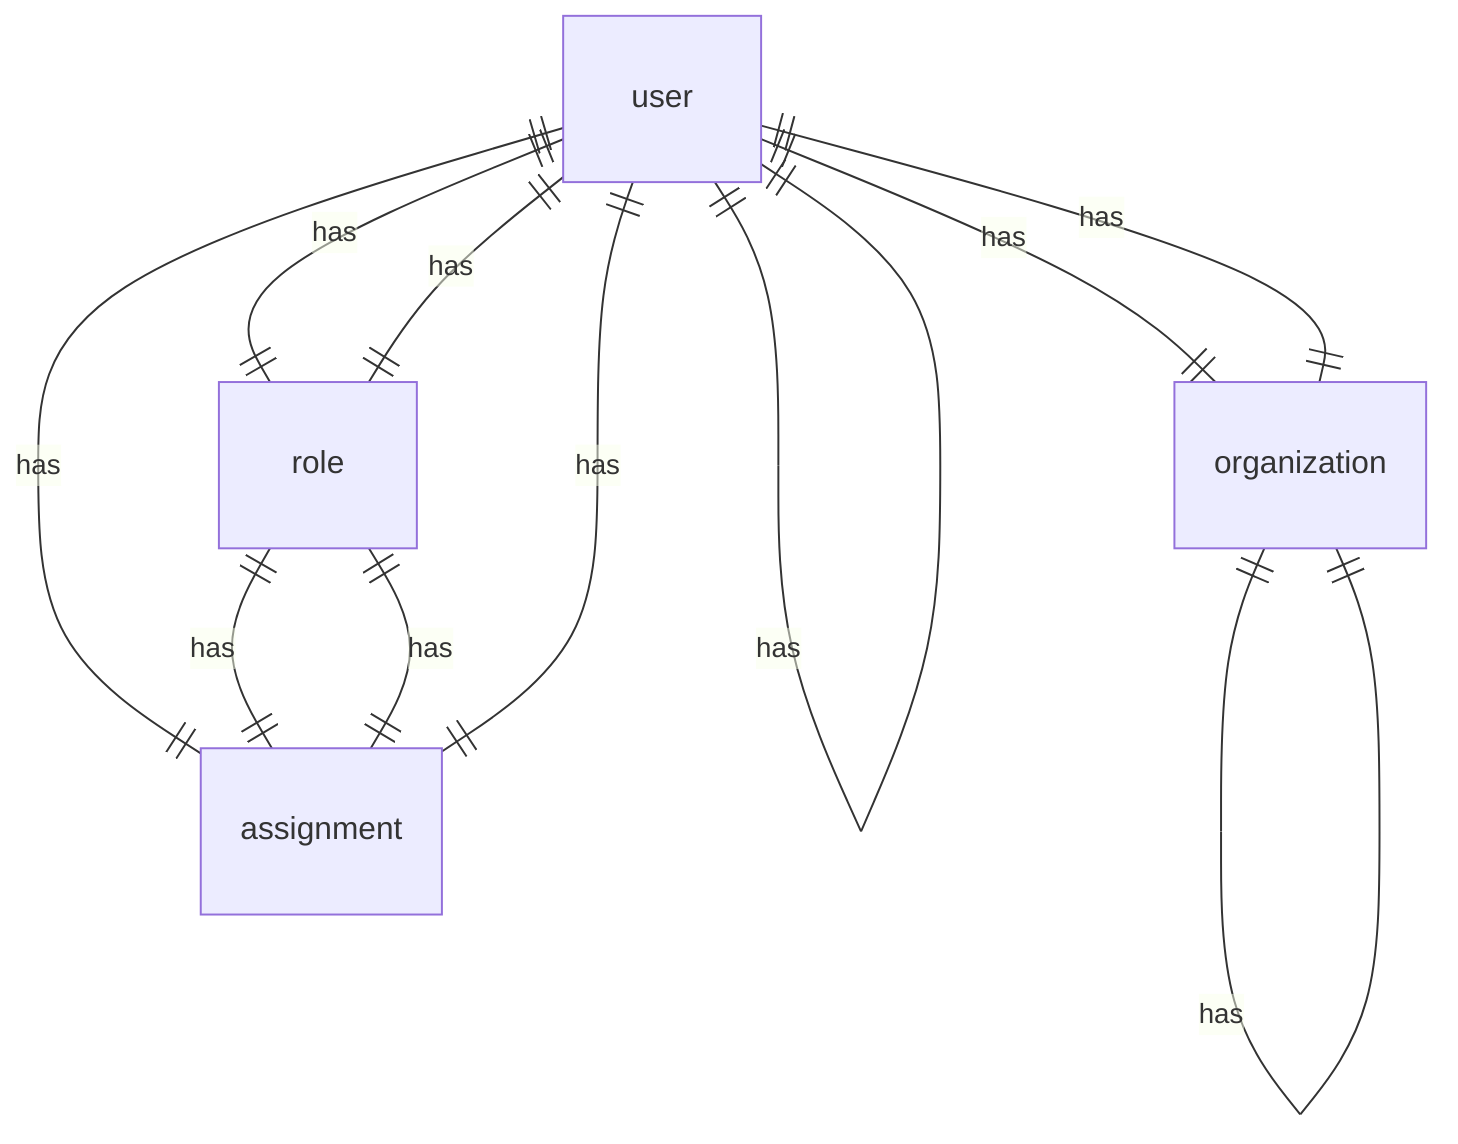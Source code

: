 erDiagram
	user || --|| role : has
	user || --|| assignment : has
	user || --|| user : has
	user || --|| organization : has
	role || --|| user : has
	role || --|| assignment : has
	assignment || --|| role : has
	assignment || --|| user : has
	organization || --|| user : has
	organization || --|| organization : has